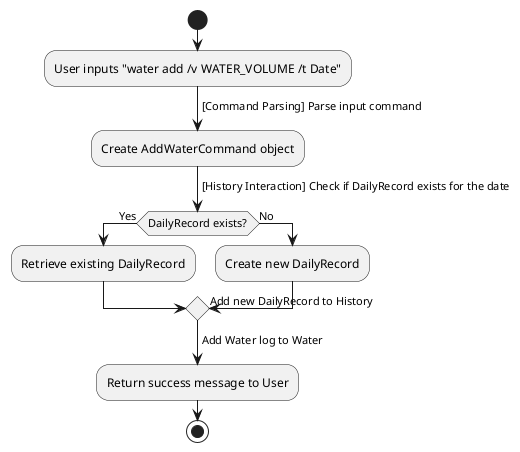 @startuml
start

:User inputs "water add /v WATER_VOLUME /t Date";

-> [Command Parsing] Parse input command;
:Create AddWaterCommand object;

-> [History Interaction] Check if DailyRecord exists for the date;
if (DailyRecord exists?) then (Yes)
  :Retrieve existing DailyRecord;
else (No)
  :Create new DailyRecord;
  -> Add new DailyRecord to History;
endif

-> Add Water log to Water;
:Return success message to User;
stop
@enduml